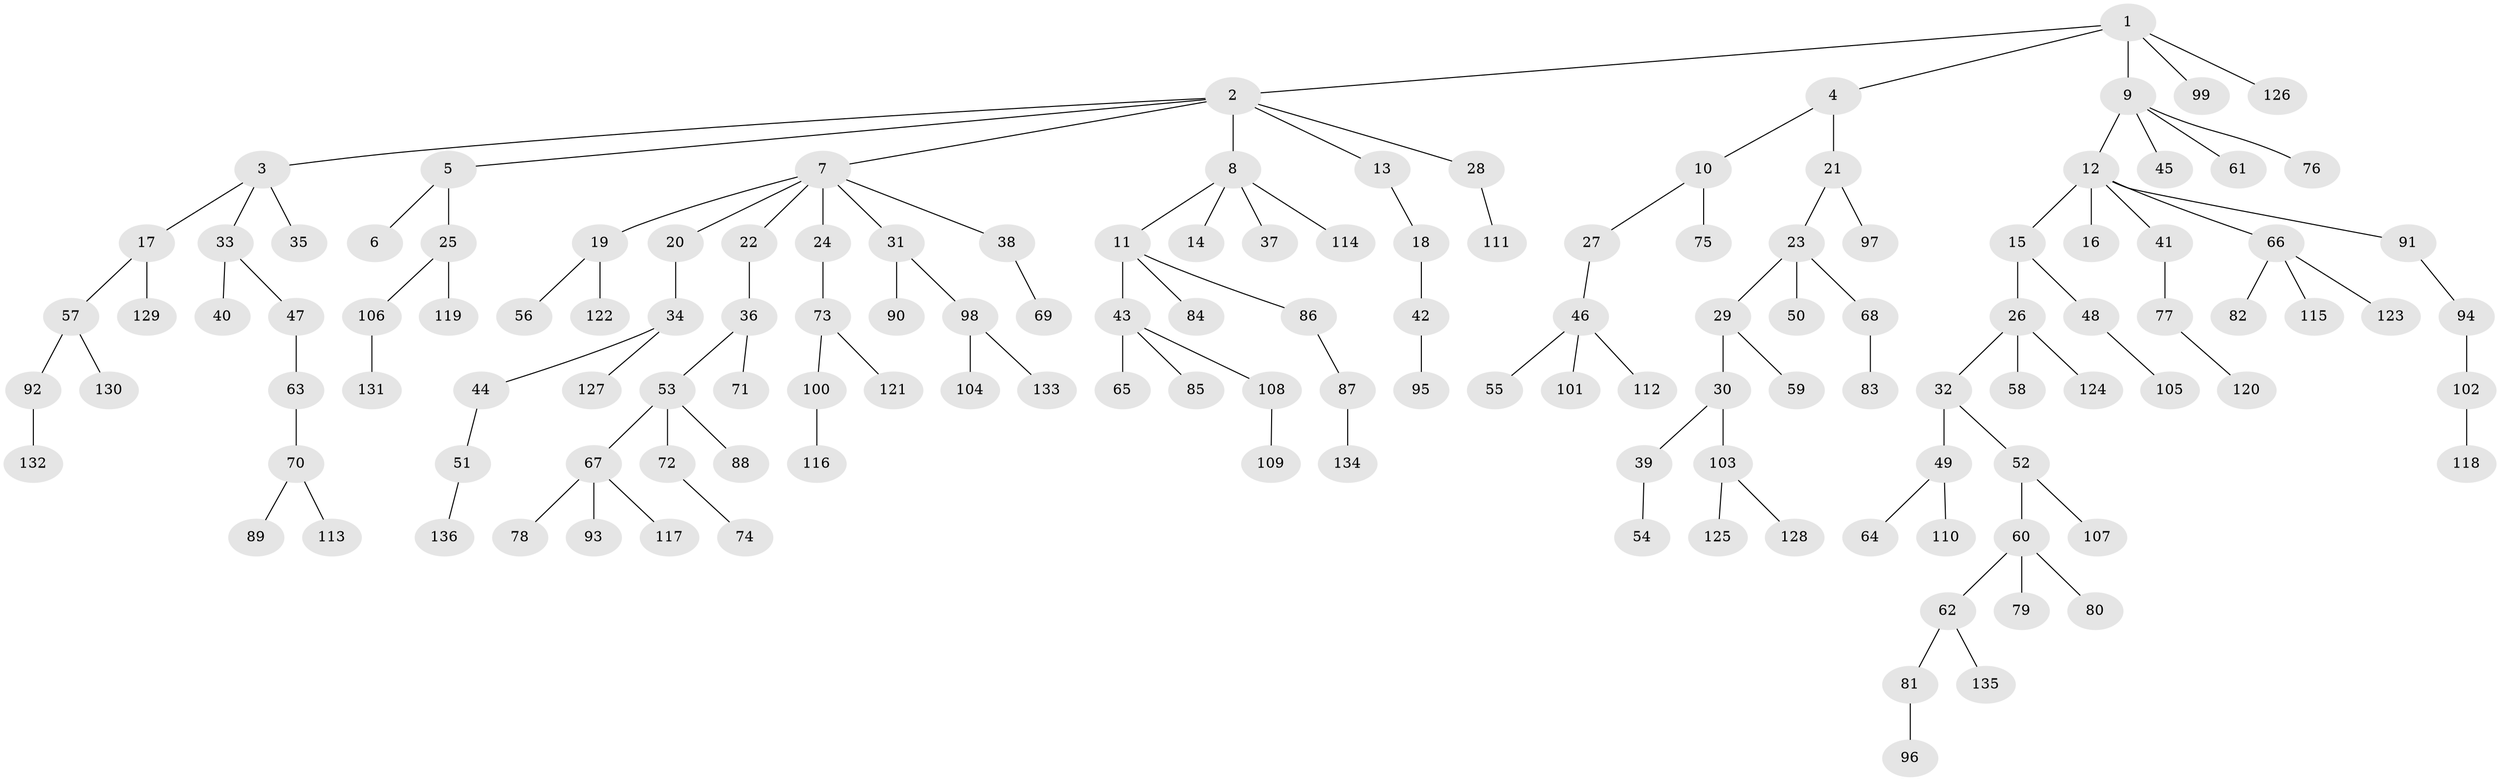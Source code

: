 // Generated by graph-tools (version 1.1) at 2025/50/03/09/25 03:50:15]
// undirected, 136 vertices, 135 edges
graph export_dot {
graph [start="1"]
  node [color=gray90,style=filled];
  1;
  2;
  3;
  4;
  5;
  6;
  7;
  8;
  9;
  10;
  11;
  12;
  13;
  14;
  15;
  16;
  17;
  18;
  19;
  20;
  21;
  22;
  23;
  24;
  25;
  26;
  27;
  28;
  29;
  30;
  31;
  32;
  33;
  34;
  35;
  36;
  37;
  38;
  39;
  40;
  41;
  42;
  43;
  44;
  45;
  46;
  47;
  48;
  49;
  50;
  51;
  52;
  53;
  54;
  55;
  56;
  57;
  58;
  59;
  60;
  61;
  62;
  63;
  64;
  65;
  66;
  67;
  68;
  69;
  70;
  71;
  72;
  73;
  74;
  75;
  76;
  77;
  78;
  79;
  80;
  81;
  82;
  83;
  84;
  85;
  86;
  87;
  88;
  89;
  90;
  91;
  92;
  93;
  94;
  95;
  96;
  97;
  98;
  99;
  100;
  101;
  102;
  103;
  104;
  105;
  106;
  107;
  108;
  109;
  110;
  111;
  112;
  113;
  114;
  115;
  116;
  117;
  118;
  119;
  120;
  121;
  122;
  123;
  124;
  125;
  126;
  127;
  128;
  129;
  130;
  131;
  132;
  133;
  134;
  135;
  136;
  1 -- 2;
  1 -- 4;
  1 -- 9;
  1 -- 99;
  1 -- 126;
  2 -- 3;
  2 -- 5;
  2 -- 7;
  2 -- 8;
  2 -- 13;
  2 -- 28;
  3 -- 17;
  3 -- 33;
  3 -- 35;
  4 -- 10;
  4 -- 21;
  5 -- 6;
  5 -- 25;
  7 -- 19;
  7 -- 20;
  7 -- 22;
  7 -- 24;
  7 -- 31;
  7 -- 38;
  8 -- 11;
  8 -- 14;
  8 -- 37;
  8 -- 114;
  9 -- 12;
  9 -- 45;
  9 -- 61;
  9 -- 76;
  10 -- 27;
  10 -- 75;
  11 -- 43;
  11 -- 84;
  11 -- 86;
  12 -- 15;
  12 -- 16;
  12 -- 41;
  12 -- 66;
  12 -- 91;
  13 -- 18;
  15 -- 26;
  15 -- 48;
  17 -- 57;
  17 -- 129;
  18 -- 42;
  19 -- 56;
  19 -- 122;
  20 -- 34;
  21 -- 23;
  21 -- 97;
  22 -- 36;
  23 -- 29;
  23 -- 50;
  23 -- 68;
  24 -- 73;
  25 -- 106;
  25 -- 119;
  26 -- 32;
  26 -- 58;
  26 -- 124;
  27 -- 46;
  28 -- 111;
  29 -- 30;
  29 -- 59;
  30 -- 39;
  30 -- 103;
  31 -- 90;
  31 -- 98;
  32 -- 49;
  32 -- 52;
  33 -- 40;
  33 -- 47;
  34 -- 44;
  34 -- 127;
  36 -- 53;
  36 -- 71;
  38 -- 69;
  39 -- 54;
  41 -- 77;
  42 -- 95;
  43 -- 65;
  43 -- 85;
  43 -- 108;
  44 -- 51;
  46 -- 55;
  46 -- 101;
  46 -- 112;
  47 -- 63;
  48 -- 105;
  49 -- 64;
  49 -- 110;
  51 -- 136;
  52 -- 60;
  52 -- 107;
  53 -- 67;
  53 -- 72;
  53 -- 88;
  57 -- 92;
  57 -- 130;
  60 -- 62;
  60 -- 79;
  60 -- 80;
  62 -- 81;
  62 -- 135;
  63 -- 70;
  66 -- 82;
  66 -- 115;
  66 -- 123;
  67 -- 78;
  67 -- 93;
  67 -- 117;
  68 -- 83;
  70 -- 89;
  70 -- 113;
  72 -- 74;
  73 -- 100;
  73 -- 121;
  77 -- 120;
  81 -- 96;
  86 -- 87;
  87 -- 134;
  91 -- 94;
  92 -- 132;
  94 -- 102;
  98 -- 104;
  98 -- 133;
  100 -- 116;
  102 -- 118;
  103 -- 125;
  103 -- 128;
  106 -- 131;
  108 -- 109;
}
